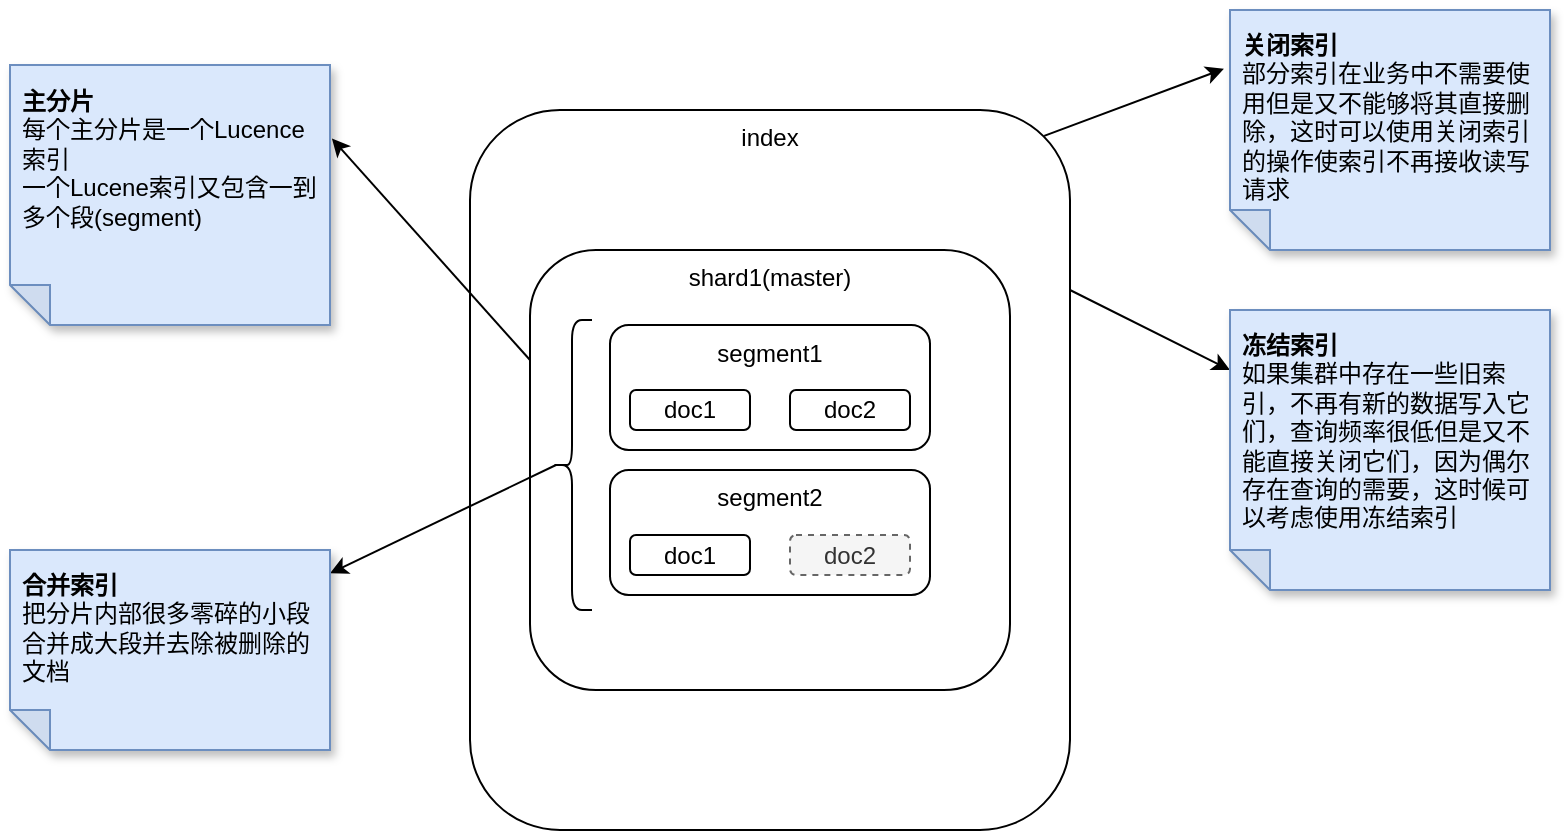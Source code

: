<mxfile version="23.0.2" type="device" pages="2">
  <diagram name="索引状态管理" id="cjM-u49rfSf1OG_A7p2E">
    <mxGraphModel dx="4692" dy="694" grid="1" gridSize="10" guides="1" tooltips="1" connect="1" arrows="1" fold="1" page="1" pageScale="1" pageWidth="3300" pageHeight="4681" math="0" shadow="0">
      <root>
        <mxCell id="0" />
        <mxCell id="1" parent="0" />
        <mxCell id="lKorZ_jzjAWArkaiL7zM-21" style="rounded=0;orthogonalLoop=1;jettySize=auto;html=1;exitX=1;exitY=0.25;exitDx=0;exitDy=0;" edge="1" parent="1" source="lKorZ_jzjAWArkaiL7zM-1" target="lKorZ_jzjAWArkaiL7zM-20">
          <mxGeometry relative="1" as="geometry" />
        </mxCell>
        <mxCell id="lKorZ_jzjAWArkaiL7zM-1" value="index" style="rounded=1;whiteSpace=wrap;html=1;verticalAlign=top;fillColor=none;" vertex="1" parent="1">
          <mxGeometry x="210" y="100" width="300" height="360" as="geometry" />
        </mxCell>
        <mxCell id="lKorZ_jzjAWArkaiL7zM-2" value="shard1(master)" style="rounded=1;whiteSpace=wrap;html=1;verticalAlign=top;" vertex="1" parent="1">
          <mxGeometry x="240" y="170" width="240" height="220" as="geometry" />
        </mxCell>
        <mxCell id="lKorZ_jzjAWArkaiL7zM-4" value="&lt;b&gt;主分片&amp;nbsp;&lt;/b&gt;&lt;br&gt;每个主分片是一个Lucence索引&lt;br&gt;一个Lucene索引又包含一到多个段(segment)" style="shape=note;whiteSpace=wrap;html=1;backgroundOutline=1;darkOpacity=0.05;fillColor=#dae8fc;strokeColor=#6c8ebf;fillStyle=solid;direction=west;gradientDirection=north;shadow=1;size=20;pointerEvents=1;align=left;verticalAlign=top;spacingTop=0;spacing=6;labelBackgroundColor=none;labelBorderColor=none;" vertex="1" parent="1">
          <mxGeometry x="-20" y="77.5" width="160" height="130" as="geometry" />
        </mxCell>
        <mxCell id="lKorZ_jzjAWArkaiL7zM-5" style="rounded=0;orthogonalLoop=1;jettySize=auto;html=1;exitX=0;exitY=0.25;exitDx=0;exitDy=0;entryX=-0.006;entryY=0.717;entryDx=0;entryDy=0;entryPerimeter=0;" edge="1" parent="1" source="lKorZ_jzjAWArkaiL7zM-2" target="lKorZ_jzjAWArkaiL7zM-4">
          <mxGeometry relative="1" as="geometry" />
        </mxCell>
        <mxCell id="lKorZ_jzjAWArkaiL7zM-6" value="segment1" style="rounded=1;whiteSpace=wrap;html=1;verticalAlign=top;" vertex="1" parent="1">
          <mxGeometry x="280" y="207.5" width="160" height="62.5" as="geometry" />
        </mxCell>
        <mxCell id="lKorZ_jzjAWArkaiL7zM-11" style="rounded=0;orthogonalLoop=1;jettySize=auto;html=1;exitX=0.1;exitY=0.5;exitDx=0;exitDy=0;exitPerimeter=0;" edge="1" parent="1" source="lKorZ_jzjAWArkaiL7zM-9" target="lKorZ_jzjAWArkaiL7zM-10">
          <mxGeometry relative="1" as="geometry" />
        </mxCell>
        <mxCell id="lKorZ_jzjAWArkaiL7zM-9" value="" style="shape=curlyBracket;whiteSpace=wrap;html=1;rounded=1;flipH=1;labelPosition=right;verticalLabelPosition=middle;align=left;verticalAlign=middle;direction=west;" vertex="1" parent="1">
          <mxGeometry x="251" y="205" width="20" height="145" as="geometry" />
        </mxCell>
        <mxCell id="lKorZ_jzjAWArkaiL7zM-10" value="&lt;b&gt;合并索引&amp;nbsp;&lt;/b&gt;&lt;br&gt;把分片内部很多零碎的小段合并成大段并去除被删除的文档" style="shape=note;whiteSpace=wrap;html=1;backgroundOutline=1;darkOpacity=0.05;fillColor=#dae8fc;strokeColor=#6c8ebf;fillStyle=solid;direction=west;gradientDirection=north;shadow=1;size=20;pointerEvents=1;align=left;verticalAlign=top;spacingTop=0;spacing=6;labelBackgroundColor=none;labelBorderColor=none;" vertex="1" parent="1">
          <mxGeometry x="-20" y="320" width="160" height="100" as="geometry" />
        </mxCell>
        <mxCell id="lKorZ_jzjAWArkaiL7zM-12" value="doc1" style="rounded=1;whiteSpace=wrap;html=1;verticalAlign=middle;" vertex="1" parent="1">
          <mxGeometry x="290" y="240" width="60" height="20" as="geometry" />
        </mxCell>
        <mxCell id="lKorZ_jzjAWArkaiL7zM-13" value="doc2" style="rounded=1;whiteSpace=wrap;html=1;verticalAlign=middle;" vertex="1" parent="1">
          <mxGeometry x="370" y="240" width="60" height="20" as="geometry" />
        </mxCell>
        <mxCell id="lKorZ_jzjAWArkaiL7zM-14" value="segment2" style="rounded=1;whiteSpace=wrap;html=1;verticalAlign=top;" vertex="1" parent="1">
          <mxGeometry x="280" y="280" width="160" height="62.5" as="geometry" />
        </mxCell>
        <mxCell id="lKorZ_jzjAWArkaiL7zM-15" value="doc1" style="rounded=1;whiteSpace=wrap;html=1;verticalAlign=middle;" vertex="1" parent="1">
          <mxGeometry x="290" y="312.5" width="60" height="20" as="geometry" />
        </mxCell>
        <mxCell id="lKorZ_jzjAWArkaiL7zM-16" value="doc2" style="rounded=1;whiteSpace=wrap;html=1;verticalAlign=middle;fillColor=#f5f5f5;strokeColor=#666666;fontColor=#333333;dashed=1;" vertex="1" parent="1">
          <mxGeometry x="370" y="312.5" width="60" height="20" as="geometry" />
        </mxCell>
        <mxCell id="lKorZ_jzjAWArkaiL7zM-17" value="&lt;b&gt;关闭索引&amp;nbsp;&lt;/b&gt;&lt;br&gt;部分索引在业务中不需要使用但是又不能够将其直接删除，这时可以使用关闭索引的操作使索引不再接收读写请求" style="shape=note;whiteSpace=wrap;html=1;backgroundOutline=1;darkOpacity=0.05;fillColor=#dae8fc;strokeColor=#6c8ebf;fillStyle=solid;direction=west;gradientDirection=north;shadow=1;size=20;pointerEvents=1;align=left;verticalAlign=top;spacingTop=0;spacing=6;labelBackgroundColor=none;labelBorderColor=none;" vertex="1" parent="1">
          <mxGeometry x="590" y="50" width="160" height="120" as="geometry" />
        </mxCell>
        <mxCell id="lKorZ_jzjAWArkaiL7zM-18" style="rounded=0;orthogonalLoop=1;jettySize=auto;html=1;exitX=0.957;exitY=0.036;exitDx=0;exitDy=0;entryX=1.019;entryY=0.755;entryDx=0;entryDy=0;entryPerimeter=0;exitPerimeter=0;" edge="1" parent="1" source="lKorZ_jzjAWArkaiL7zM-1" target="lKorZ_jzjAWArkaiL7zM-17">
          <mxGeometry relative="1" as="geometry" />
        </mxCell>
        <mxCell id="lKorZ_jzjAWArkaiL7zM-20" value="&lt;b&gt;冻结索引&amp;nbsp;&lt;/b&gt;&lt;br&gt;如果集群中存在一些旧索引，不再有新的数据写入它们，查询频率很低但是又不能直接关闭它们，因为偶尔存在查询的需要，这时候可以考虑使用冻结索引" style="shape=note;whiteSpace=wrap;html=1;backgroundOutline=1;darkOpacity=0.05;fillColor=#dae8fc;strokeColor=#6c8ebf;fillStyle=solid;direction=west;gradientDirection=north;shadow=1;size=20;pointerEvents=1;align=left;verticalAlign=top;spacingTop=0;spacing=6;labelBackgroundColor=none;labelBorderColor=none;" vertex="1" parent="1">
          <mxGeometry x="590" y="200" width="160" height="140" as="geometry" />
        </mxCell>
      </root>
    </mxGraphModel>
  </diagram>
  <diagram id="QRIR3LQG_rmAo_kVsJCW" name="第 2 页">
    <mxGraphModel dx="1392" dy="694" grid="1" gridSize="10" guides="1" tooltips="1" connect="1" arrows="1" fold="1" page="1" pageScale="1" pageWidth="3300" pageHeight="4681" math="0" shadow="0">
      <root>
        <mxCell id="0" />
        <mxCell id="1" parent="0" />
      </root>
    </mxGraphModel>
  </diagram>
</mxfile>
